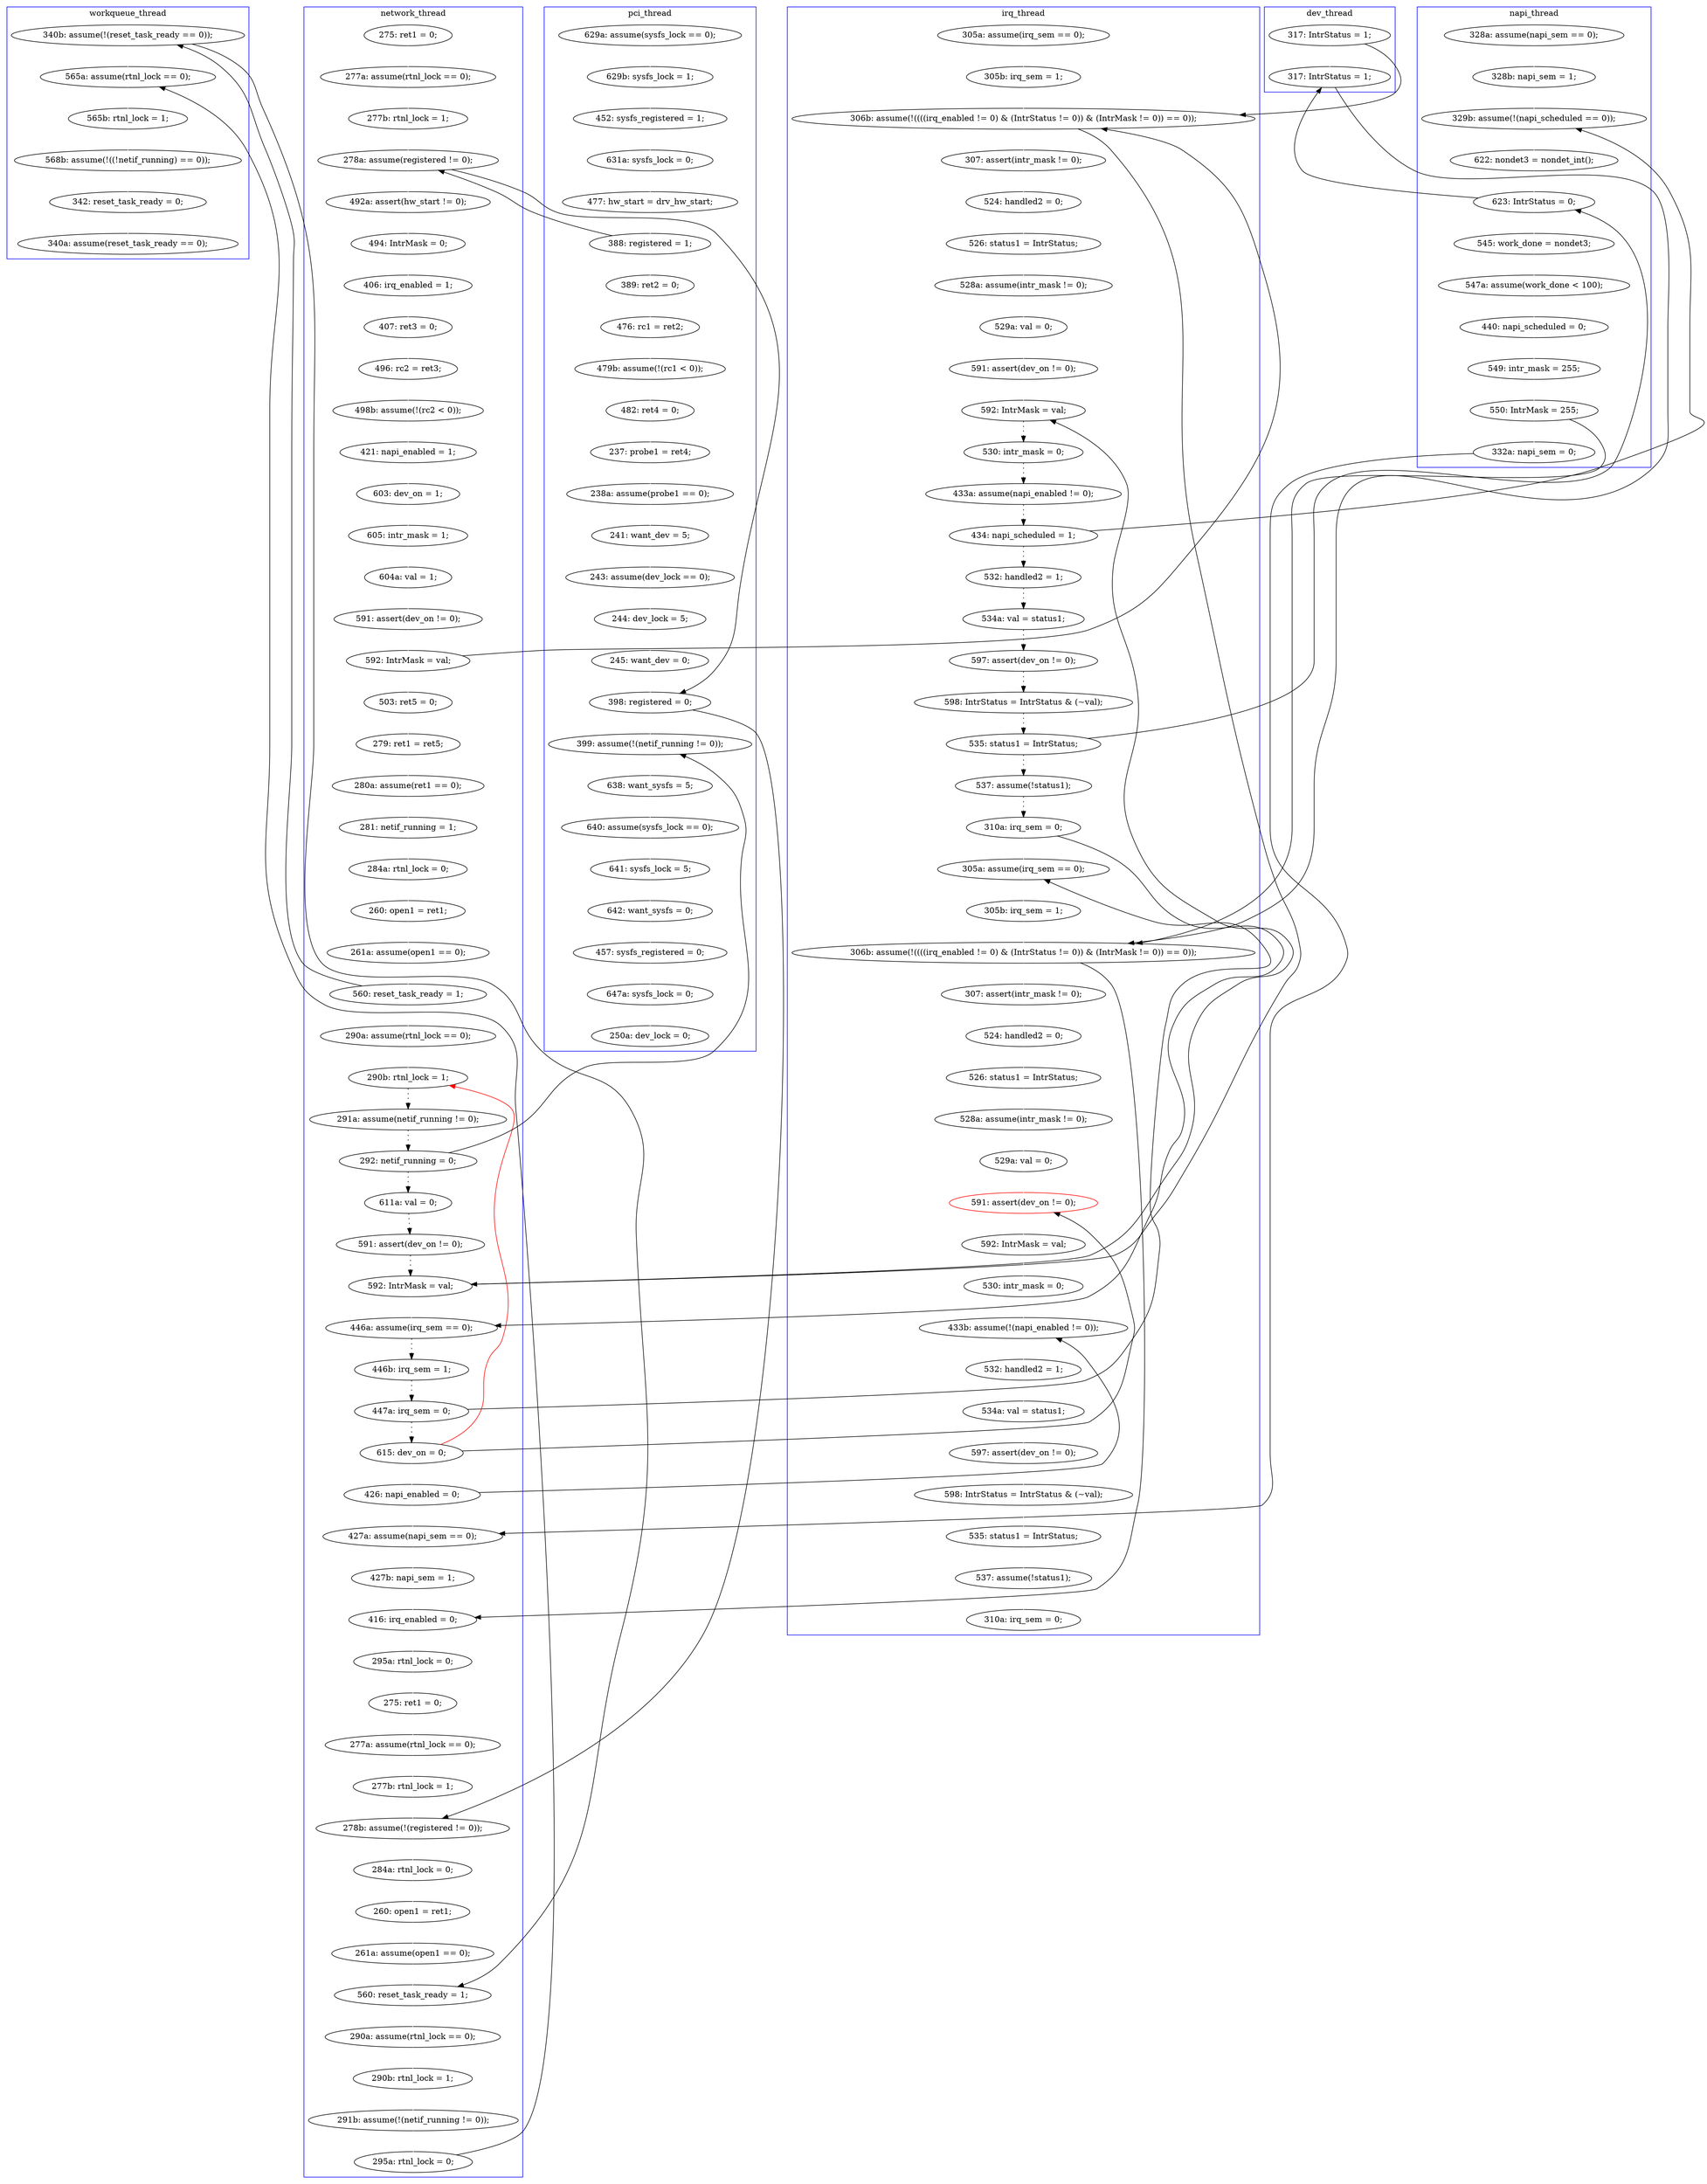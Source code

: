 digraph Counterexample {
	234 -> 259 [color = white, style = solid]
	157 -> 158 [color = white, style = solid]
	99 -> 100 [color = white, style = solid]
	256 -> 283 [color = white, style = solid]
	214 -> 216 [color = black, style = solid, constraint = false]
	302 -> 326 [color = white, style = solid]
	171 -> 173 [color = black, style = dotted]
	110 -> 114 [color = white, style = solid]
	273 -> 285 [color = white, style = solid]
	146 -> 151 [color = white, style = solid]
	263 -> 264 [color = white, style = solid]
	177 -> 179 [color = black, style = dotted]
	36 -> 40 [color = white, style = solid]
	115 -> 118 [color = black, style = dotted]
	216 -> 217 [color = white, style = solid]
	334 -> 338 [color = white, style = solid]
	188 -> 189 [color = white, style = solid]
	281 -> 288 [color = white, style = solid]
	238 -> 249 [color = white, style = solid]
	217 -> 235 [color = white, style = solid]
	152 -> 202 [color = white, style = solid]
	314 -> 320 [color = white, style = solid]
	207 -> 214 [color = white, style = solid]
	152 -> 162 [color = black, style = solid, constraint = false]
	65 -> 68 [color = white, style = solid]
	40 -> 50 [color = white, style = solid]
	190 -> 193 [color = white, style = solid]
	143 -> 145 [color = black, style = solid, constraint = false]
	226 -> 231 [color = white, style = solid]
	173 -> 174 [color = black, style = dotted]
	204 -> 208 [color = black, style = dotted]
	330 -> 334 [color = white, style = solid]
	106 -> 110 [color = white, style = solid]
	79 -> 81 [color = white, style = solid]
	249 -> 251 [color = white, style = solid]
	267 -> 269 [color = white, style = solid]
	170 -> 171 [color = black, style = dotted]
	135 -> 181 [color = white, style = solid]
	81 -> 84 [color = white, style = solid]
	100 -> 101 [color = white, style = solid]
	153 -> 157 [color = white, style = solid]
	119 -> 256 [color = black, style = solid, constraint = false]
	52 -> 57 [color = white, style = solid]
	42 -> 45 [color = white, style = solid]
	142 -> 152 [color = black, style = dotted]
	171 -> 181 [color = black, style = solid, constraint = false]
	328 -> 330 [color = white, style = solid]
	176 -> 177 [color = black, style = dotted]
	213 -> 273 [color = black, style = solid, constraint = false]
	269 -> 273 [color = white, style = solid]
	138 -> 145 [color = white, style = solid]
	179 -> 195 [color = black, style = dotted]
	86 -> 88 [color = white, style = solid]
	198 -> 205 [color = white, style = solid]
	199 -> 225 [color = white, style = solid]
	52 -> 255 [color = black, style = solid, constraint = false]
	288 -> 297 [color = white, style = solid]
	89 -> 145 [color = black, style = solid, constraint = false]
	57 -> 58 [color = white, style = solid]
	84 -> 90 [color = white, style = solid]
	64 -> 65 [color = white, style = solid]
	71 -> 80 [color = white, style = solid]
	75 -> 78 [color = white, style = solid]
	255 -> 257 [color = black, style = solid, constraint = false]
	51 -> 75 [color = white, style = solid]
	292 -> 314 [color = white, style = solid]
	252 -> 257 [color = white, style = solid]
	145 -> 146 [color = white, style = solid]
	305 -> 307 [color = white, style = solid]
	203 -> 204 [color = black, style = dotted]
	300 -> 303 [color = white, style = solid]
	189 -> 219 [color = black, style = solid, constraint = false]
	162 -> 165 [color = black, style = dotted]
	29 -> 32 [color = white, style = solid]
	264 -> 266 [color = white, style = solid]
	165 -> 170 [color = black, style = dotted]
	50 -> 52 [color = black, style = solid, constraint = false]
	58 -> 63 [color = white, style = solid]
	158 -> 160 [color = white, style = solid]
	278 -> 281 [color = white, style = solid]
	118 -> 119 [color = black, style = dotted]
	78 -> 79 [color = white, style = solid]
	80 -> 85 [color = white, style = solid]
	151 -> 153 [color = white, style = solid]
	199 -> 202 [color = black, style = solid, constraint = false]
	202 -> 203 [color = black, style = dotted]
	110 -> 224 [color = black, style = solid, constraint = false]
	89 -> 93 [color = white, style = solid]
	208 -> 266 [color = black, style = solid, constraint = false]
	45 -> 46 [color = white, style = solid]
	134 -> 135 [color = white, style = solid]
	207 -> 231 [color = black, style = solid, constraint = false]
	326 -> 328 [color = white, style = solid]
	63 -> 64 [color = white, style = solid]
	259 -> 260 [color = white, style = solid]
	50 -> 51 [color = white, style = solid]
	231 -> 234 [color = white, style = solid]
	32 -> 36 [color = white, style = solid]
	160 -> 162 [color = white, style = solid]
	297 -> 298 [color = white, style = solid]
	285 -> 302 [color = white, style = solid]
	114 -> 115 [color = white, style = solid]
	28 -> 29 [color = white, style = solid]
	323 -> 327 [color = white, style = solid]
	283 -> 290 [color = white, style = solid]
	291 -> 292 [color = white, style = solid]
	85 -> 86 [color = white, style = solid]
	257 -> 276 [color = white, style = solid]
	208 -> 213 [color = white, style = solid]
	219 -> 231 [color = black, style = solid, constraint = false]
	174 -> 176 [color = black, style = dotted]
	119 -> 124 [color = black, style = dotted]
	266 -> 267 [color = white, style = solid]
	93 -> 94 [color = white, style = solid]
	101 -> 255 [color = white, style = solid]
	205 -> 207 [color = white, style = solid]
	124 -> 142 [color = black, style = dotted]
	235 -> 238 [color = white, style = solid]
	143 -> 219 [color = white, style = solid]
	208 -> 115 [color = red, style = solid, constraint = false]
	290 -> 291 [color = white, style = solid]
	320 -> 333 [color = white, style = solid]
	204 -> 225 [color = black, style = solid, constraint = false]
	103 -> 106 [color = white, style = solid]
	137 -> 138 [color = white, style = solid]
	193 -> 198 [color = white, style = solid]
	46 -> 52 [color = white, style = solid]
	195 -> 199 [color = black, style = dotted]
	224 -> 288 [color = black, style = solid, constraint = false]
	97 -> 98 [color = white, style = solid]
	307 -> 323 [color = white, style = solid]
	304 -> 305 [color = white, style = solid]
	189 -> 190 [color = white, style = solid]
	276 -> 278 [color = white, style = solid]
	298 -> 300 [color = white, style = solid]
	88 -> 89 [color = white, style = solid]
	260 -> 263 [color = white, style = solid]
	102 -> 103 [color = white, style = solid]
	251 -> 252 [color = white, style = solid]
	98 -> 102 [color = white, style = solid]
	94 -> 97 [color = white, style = solid]
	181 -> 188 [color = white, style = solid]
	179 -> 189 [color = black, style = solid, constraint = false]
	255 -> 256 [color = white, style = solid]
	225 -> 226 [color = white, style = solid]
	68 -> 71 [color = white, style = solid]
	213 -> 216 [color = white, style = solid]
	145 -> 152 [color = black, style = solid, constraint = false]
	224 -> 304 [color = white, style = solid]
	231 -> 235 [color = black, style = solid, constraint = false]
	303 -> 304 [color = black, style = solid, constraint = false]
	90 -> 99 [color = white, style = solid]
	subgraph cluster7 {
		label = dev_thread
		color = blue
		143  [label = "317: IntrStatus = 1;"]
		219  [label = "317: IntrStatus = 1;"]
	}
	subgraph cluster5 {
		label = workqueue_thread
		color = blue
		323  [label = "342: reset_task_ready = 0;"]
		224  [label = "340b: assume(!(reset_task_ready == 0));"]
		304  [label = "565a: assume(rtnl_lock == 0);"]
		305  [label = "565b: rtnl_lock = 1;"]
		307  [label = "568b: assume(!((!netif_running) == 0));"]
		327  [label = "340a: assume(reset_task_ready == 0);"]
	}
	subgraph cluster1 {
		label = pci_thread
		color = blue
		50  [label = "388: registered = 1;"]
		256  [label = "399: assume(!(netif_running != 0));"]
		51  [label = "389: ret2 = 0;"]
		291  [label = "641: sysfs_lock = 5;"]
		100  [label = "244: dev_lock = 5;"]
		255  [label = "398: registered = 0;"]
		32  [label = "452: sysfs_registered = 1;"]
		28  [label = "629a: assume(sysfs_lock == 0);"]
		292  [label = "642: want_sysfs = 0;"]
		101  [label = "245: want_dev = 0;"]
		333  [label = "250a: dev_lock = 0;"]
		75  [label = "476: rc1 = ret2;"]
		320  [label = "647a: sysfs_lock = 0;"]
		36  [label = "631a: sysfs_lock = 0;"]
		99  [label = "243: assume(dev_lock == 0);"]
		290  [label = "640: assume(sysfs_lock == 0);"]
		78  [label = "479b: assume(!(rc1 < 0));"]
		283  [label = "638: want_sysfs = 5;"]
		29  [label = "629b: sysfs_lock = 1;"]
		84  [label = "238a: assume(probe1 == 0);"]
		314  [label = "457: sysfs_registered = 0;"]
		40  [label = "477: hw_start = drv_hw_start;"]
		81  [label = "237: probe1 = ret4;"]
		90  [label = "241: want_dev = 5;"]
		79  [label = "482: ret4 = 0;"]
	}
	subgraph cluster4 {
		label = napi_thread
		color = blue
		193  [label = "547a: assume(work_done < 100);"]
		135  [label = "328b: napi_sem = 1;"]
		198  [label = "440: napi_scheduled = 0;"]
		134  [label = "328a: assume(napi_sem == 0);"]
		207  [label = "550: IntrMask = 255;"]
		205  [label = "549: intr_mask = 255;"]
		214  [label = "332a: napi_sem = 0;"]
		188  [label = "622: nondet3 = nondet_int();"]
		189  [label = "623: IntrStatus = 0;"]
		190  [label = "545: work_done = nondet3;"]
		181  [label = "329b: assume(!(napi_scheduled == 0));"]
	}
	subgraph cluster2 {
		label = network_thread
		color = blue
		202  [label = "446a: assume(irq_sem == 0);"]
		93  [label = "503: ret5 = 0;"]
		217  [label = "427b: napi_sem = 1;"]
		71  [label = "421: napi_enabled = 1;"]
		106  [label = "261a: assume(open1 == 0);"]
		45  [label = "277a: assume(rtnl_lock == 0);"]
		204  [label = "447a: irq_sem = 0;"]
		118  [label = "291a: assume(netif_running != 0);"]
		288  [label = "560: reset_task_ready = 1;"]
		52  [label = "278a: assume(registered != 0);"]
		208  [label = "615: dev_on = 0;"]
		86  [label = "604a: val = 1;"]
		58  [label = "494: IntrMask = 0;"]
		276  [label = "284a: rtnl_lock = 0;"]
		235  [label = "416: irq_enabled = 0;"]
		94  [label = "279: ret1 = ret5;"]
		238  [label = "295a: rtnl_lock = 0;"]
		115  [label = "290b: rtnl_lock = 1;"]
		97  [label = "280a: assume(ret1 == 0);"]
		110  [label = "560: reset_task_ready = 1;"]
		213  [label = "426: napi_enabled = 0;"]
		63  [label = "406: irq_enabled = 1;"]
		68  [label = "498b: assume(!(rc2 < 0));"]
		278  [label = "260: open1 = ret1;"]
		124  [label = "611a: val = 0;"]
		89  [label = "592: IntrMask = val;"]
		249  [label = "275: ret1 = 0;"]
		65  [label = "496: rc2 = ret3;"]
		64  [label = "407: ret3 = 0;"]
		80  [label = "603: dev_on = 1;"]
		251  [label = "277a: assume(rtnl_lock == 0);"]
		98  [label = "281: netif_running = 1;"]
		297  [label = "290a: assume(rtnl_lock == 0);"]
		88  [label = "591: assert(dev_on != 0);"]
		281  [label = "261a: assume(open1 == 0);"]
		42  [label = "275: ret1 = 0;"]
		216  [label = "427a: assume(napi_sem == 0);"]
		303  [label = "295a: rtnl_lock = 0;"]
		103  [label = "260: open1 = ret1;"]
		85  [label = "605: intr_mask = 1;"]
		298  [label = "290b: rtnl_lock = 1;"]
		142  [label = "591: assert(dev_on != 0);"]
		119  [label = "292: netif_running = 0;"]
		300  [label = "291b: assume(!(netif_running != 0));"]
		252  [label = "277b: rtnl_lock = 1;"]
		46  [label = "277b: rtnl_lock = 1;"]
		114  [label = "290a: assume(rtnl_lock == 0);"]
		152  [label = "592: IntrMask = val;"]
		102  [label = "284a: rtnl_lock = 0;"]
		203  [label = "446b: irq_sem = 1;"]
		257  [label = "278b: assume(!(registered != 0));"]
		57  [label = "492a: assert(hw_start != 0);"]
	}
	subgraph cluster3 {
		label = irq_thread
		color = blue
		199  [label = "310a: irq_sem = 0;"]
		302  [label = "534a: val = status1;"]
		160  [label = "591: assert(dev_on != 0);"]
		173  [label = "532: handled2 = 1;"]
		171  [label = "434: napi_scheduled = 1;"]
		267  [label = "592: IntrMask = val;"]
		146  [label = "307: assert(intr_mask != 0);"]
		266  [label = "591: assert(dev_on != 0);", color = red]
		328  [label = "598: IntrStatus = IntrStatus & (~val);"]
		151  [label = "524: handled2 = 0;"]
		137  [label = "305a: assume(irq_sem == 0);"]
		158  [label = "529a: val = 0;"]
		269  [label = "530: intr_mask = 0;"]
		263  [label = "528a: assume(intr_mask != 0);"]
		165  [label = "530: intr_mask = 0;"]
		138  [label = "305b: irq_sem = 1;"]
		260  [label = "526: status1 = IntrStatus;"]
		259  [label = "524: handled2 = 0;"]
		326  [label = "597: assert(dev_on != 0);"]
		177  [label = "598: IntrStatus = IntrStatus & (~val);"]
		285  [label = "532: handled2 = 1;"]
		179  [label = "535: status1 = IntrStatus;"]
		176  [label = "597: assert(dev_on != 0);"]
		145  [label = "306b: assume(!((((irq_enabled != 0) & (IntrStatus != 0)) & (IntrMask != 0)) == 0));"]
		334  [label = "537: assume(!status1);"]
		153  [label = "526: status1 = IntrStatus;"]
		234  [label = "307: assert(intr_mask != 0);"]
		264  [label = "529a: val = 0;"]
		273  [label = "433b: assume(!(napi_enabled != 0));"]
		225  [label = "305a: assume(irq_sem == 0);"]
		226  [label = "305b: irq_sem = 1;"]
		330  [label = "535: status1 = IntrStatus;"]
		157  [label = "528a: assume(intr_mask != 0);"]
		174  [label = "534a: val = status1;"]
		338  [label = "310a: irq_sem = 0;"]
		231  [label = "306b: assume(!((((irq_enabled != 0) & (IntrStatus != 0)) & (IntrMask != 0)) == 0));"]
		195  [label = "537: assume(!status1);"]
		162  [label = "592: IntrMask = val;"]
		170  [label = "433a: assume(napi_enabled != 0);"]
	}
}